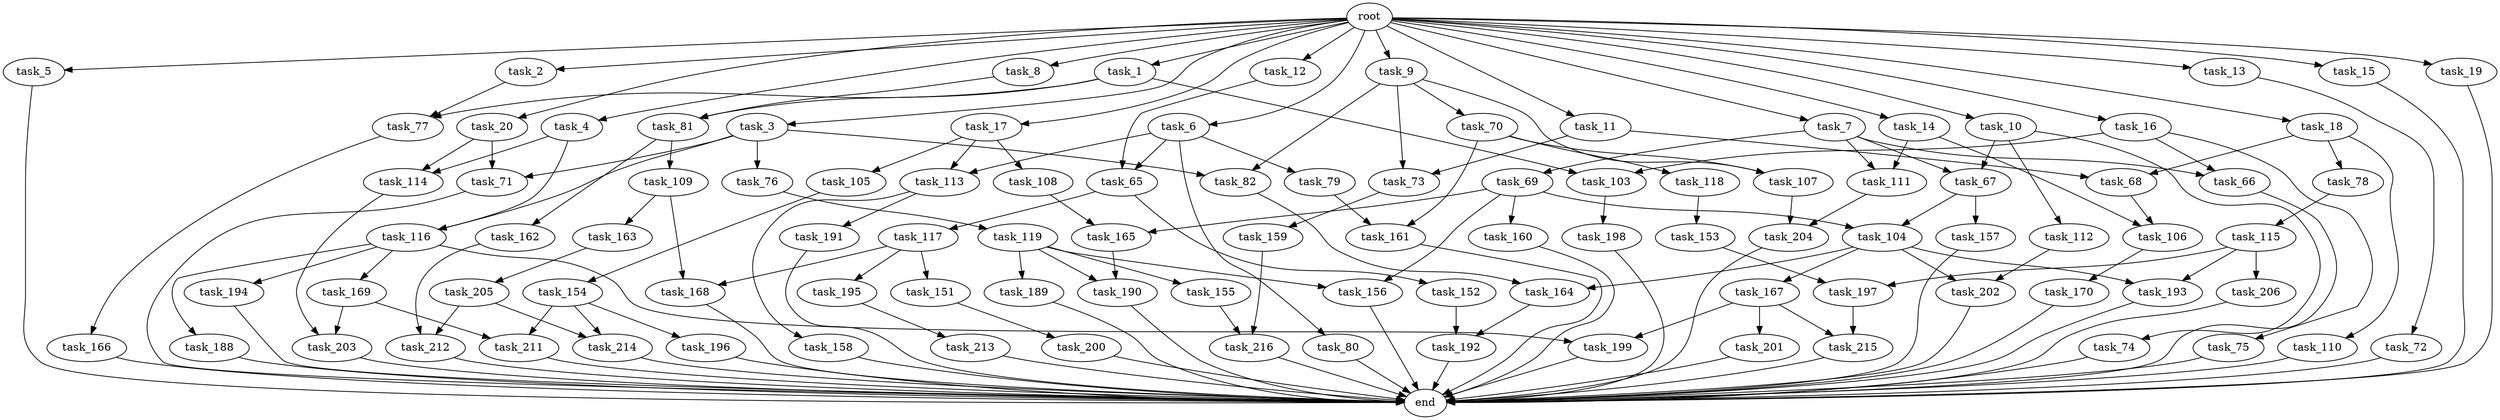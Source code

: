 digraph G {
  root [size="0.000000"];
  task_1 [size="10.240000"];
  task_2 [size="10.240000"];
  task_3 [size="10.240000"];
  task_4 [size="10.240000"];
  task_5 [size="10.240000"];
  task_6 [size="10.240000"];
  task_7 [size="10.240000"];
  task_8 [size="10.240000"];
  task_9 [size="10.240000"];
  task_10 [size="10.240000"];
  task_11 [size="10.240000"];
  task_12 [size="10.240000"];
  task_13 [size="10.240000"];
  task_14 [size="10.240000"];
  task_15 [size="10.240000"];
  task_16 [size="10.240000"];
  task_17 [size="10.240000"];
  task_18 [size="10.240000"];
  task_19 [size="10.240000"];
  task_20 [size="10.240000"];
  task_65 [size="1717986918.400000"];
  task_66 [size="13915694039.040001"];
  task_67 [size="8332236554.240000"];
  task_68 [size="6270652252.160000"];
  task_69 [size="6957847019.520000"];
  task_70 [size="8589934592.000000"];
  task_71 [size="9706626088.960001"];
  task_72 [size="8589934592.000000"];
  task_73 [size="9363028705.280001"];
  task_74 [size="1374389534.720000"];
  task_75 [size="6957847019.520000"];
  task_76 [size="5497558138.880000"];
  task_77 [size="8332236554.240000"];
  task_78 [size="5497558138.880000"];
  task_79 [size="343597383.680000"];
  task_80 [size="343597383.680000"];
  task_81 [size="2147483648.000000"];
  task_82 [size="14087492730.880001"];
  task_103 [size="8332236554.240000"];
  task_104 [size="2147483648.000000"];
  task_105 [size="343597383.680000"];
  task_106 [size="10050223472.639999"];
  task_107 [size="9363028705.280001"];
  task_108 [size="343597383.680000"];
  task_109 [size="8589934592.000000"];
  task_110 [size="5497558138.880000"];
  task_111 [size="10050223472.639999"];
  task_112 [size="1374389534.720000"];
  task_113 [size="687194767.360000"];
  task_114 [size="4552665333.760000"];
  task_115 [size="5497558138.880000"];
  task_116 [size="5841155522.560000"];
  task_117 [size="2147483648.000000"];
  task_118 [size="773094113.280000"];
  task_119 [size="343597383.680000"];
  task_151 [size="1374389534.720000"];
  task_152 [size="2147483648.000000"];
  task_153 [size="3092376453.120000"];
  task_154 [size="6957847019.520000"];
  task_155 [size="773094113.280000"];
  task_156 [size="1546188226.560000"];
  task_157 [size="1374389534.720000"];
  task_158 [size="8589934592.000000"];
  task_159 [size="2147483648.000000"];
  task_160 [size="773094113.280000"];
  task_161 [size="9363028705.280001"];
  task_162 [size="8589934592.000000"];
  task_163 [size="773094113.280000"];
  task_164 [size="8933531975.680000"];
  task_165 [size="2920577761.280000"];
  task_166 [size="3092376453.120000"];
  task_167 [size="343597383.680000"];
  task_168 [size="2147483648.000000"];
  task_169 [size="6957847019.520000"];
  task_170 [size="2147483648.000000"];
  task_188 [size="6957847019.520000"];
  task_189 [size="773094113.280000"];
  task_190 [size="1546188226.560000"];
  task_191 [size="8589934592.000000"];
  task_192 [size="1717986918.400000"];
  task_193 [size="7301444403.200000"];
  task_194 [size="6957847019.520000"];
  task_195 [size="1374389534.720000"];
  task_196 [size="2147483648.000000"];
  task_197 [size="7730941132.800000"];
  task_198 [size="3092376453.120000"];
  task_199 [size="7301444403.200000"];
  task_200 [size="1374389534.720000"];
  task_201 [size="343597383.680000"];
  task_202 [size="8933531975.680000"];
  task_203 [size="9706626088.960001"];
  task_204 [size="2748779069.440000"];
  task_205 [size="8589934592.000000"];
  task_206 [size="6957847019.520000"];
  task_211 [size="7645041786.880000"];
  task_212 [size="2147483648.000000"];
  task_213 [size="3092376453.120000"];
  task_214 [size="2920577761.280000"];
  task_215 [size="5841155522.560000"];
  task_216 [size="7645041786.880000"];
  end [size="0.000000"];

  root -> task_1 [size="1.000000"];
  root -> task_2 [size="1.000000"];
  root -> task_3 [size="1.000000"];
  root -> task_4 [size="1.000000"];
  root -> task_5 [size="1.000000"];
  root -> task_6 [size="1.000000"];
  root -> task_7 [size="1.000000"];
  root -> task_8 [size="1.000000"];
  root -> task_9 [size="1.000000"];
  root -> task_10 [size="1.000000"];
  root -> task_11 [size="1.000000"];
  root -> task_12 [size="1.000000"];
  root -> task_13 [size="1.000000"];
  root -> task_14 [size="1.000000"];
  root -> task_15 [size="1.000000"];
  root -> task_16 [size="1.000000"];
  root -> task_17 [size="1.000000"];
  root -> task_18 [size="1.000000"];
  root -> task_19 [size="1.000000"];
  root -> task_20 [size="1.000000"];
  task_1 -> task_77 [size="134217728.000000"];
  task_1 -> task_81 [size="134217728.000000"];
  task_1 -> task_103 [size="134217728.000000"];
  task_2 -> task_77 [size="679477248.000000"];
  task_3 -> task_71 [size="536870912.000000"];
  task_3 -> task_76 [size="536870912.000000"];
  task_3 -> task_82 [size="536870912.000000"];
  task_3 -> task_116 [size="536870912.000000"];
  task_4 -> task_114 [size="33554432.000000"];
  task_4 -> task_116 [size="33554432.000000"];
  task_5 -> end [size="1.000000"];
  task_6 -> task_65 [size="33554432.000000"];
  task_6 -> task_79 [size="33554432.000000"];
  task_6 -> task_80 [size="33554432.000000"];
  task_6 -> task_113 [size="33554432.000000"];
  task_7 -> task_66 [size="679477248.000000"];
  task_7 -> task_67 [size="679477248.000000"];
  task_7 -> task_69 [size="679477248.000000"];
  task_7 -> task_111 [size="679477248.000000"];
  task_8 -> task_81 [size="75497472.000000"];
  task_9 -> task_70 [size="838860800.000000"];
  task_9 -> task_73 [size="838860800.000000"];
  task_9 -> task_82 [size="838860800.000000"];
  task_9 -> task_107 [size="838860800.000000"];
  task_10 -> task_67 [size="134217728.000000"];
  task_10 -> task_74 [size="134217728.000000"];
  task_10 -> task_112 [size="134217728.000000"];
  task_11 -> task_68 [size="75497472.000000"];
  task_11 -> task_73 [size="75497472.000000"];
  task_12 -> task_65 [size="134217728.000000"];
  task_13 -> task_72 [size="838860800.000000"];
  task_14 -> task_106 [size="301989888.000000"];
  task_14 -> task_111 [size="301989888.000000"];
  task_15 -> end [size="1.000000"];
  task_16 -> task_66 [size="679477248.000000"];
  task_16 -> task_75 [size="679477248.000000"];
  task_16 -> task_103 [size="679477248.000000"];
  task_17 -> task_105 [size="33554432.000000"];
  task_17 -> task_108 [size="33554432.000000"];
  task_17 -> task_113 [size="33554432.000000"];
  task_18 -> task_68 [size="536870912.000000"];
  task_18 -> task_78 [size="536870912.000000"];
  task_18 -> task_110 [size="536870912.000000"];
  task_19 -> end [size="1.000000"];
  task_20 -> task_71 [size="411041792.000000"];
  task_20 -> task_114 [size="411041792.000000"];
  task_65 -> task_117 [size="209715200.000000"];
  task_65 -> task_152 [size="209715200.000000"];
  task_66 -> end [size="1.000000"];
  task_67 -> task_104 [size="134217728.000000"];
  task_67 -> task_157 [size="134217728.000000"];
  task_68 -> task_106 [size="679477248.000000"];
  task_69 -> task_104 [size="75497472.000000"];
  task_69 -> task_156 [size="75497472.000000"];
  task_69 -> task_160 [size="75497472.000000"];
  task_69 -> task_165 [size="75497472.000000"];
  task_70 -> task_107 [size="75497472.000000"];
  task_70 -> task_118 [size="75497472.000000"];
  task_70 -> task_161 [size="75497472.000000"];
  task_71 -> end [size="1.000000"];
  task_72 -> end [size="1.000000"];
  task_73 -> task_159 [size="209715200.000000"];
  task_74 -> end [size="1.000000"];
  task_75 -> end [size="1.000000"];
  task_76 -> task_119 [size="33554432.000000"];
  task_77 -> task_166 [size="301989888.000000"];
  task_78 -> task_115 [size="536870912.000000"];
  task_79 -> task_161 [size="838860800.000000"];
  task_80 -> end [size="1.000000"];
  task_81 -> task_109 [size="838860800.000000"];
  task_81 -> task_162 [size="838860800.000000"];
  task_82 -> task_164 [size="838860800.000000"];
  task_103 -> task_198 [size="301989888.000000"];
  task_104 -> task_164 [size="33554432.000000"];
  task_104 -> task_167 [size="33554432.000000"];
  task_104 -> task_193 [size="33554432.000000"];
  task_104 -> task_202 [size="33554432.000000"];
  task_105 -> task_154 [size="679477248.000000"];
  task_106 -> task_170 [size="209715200.000000"];
  task_107 -> task_204 [size="134217728.000000"];
  task_108 -> task_165 [size="209715200.000000"];
  task_109 -> task_163 [size="75497472.000000"];
  task_109 -> task_168 [size="75497472.000000"];
  task_110 -> end [size="1.000000"];
  task_111 -> task_204 [size="134217728.000000"];
  task_112 -> task_202 [size="838860800.000000"];
  task_113 -> task_158 [size="838860800.000000"];
  task_113 -> task_191 [size="838860800.000000"];
  task_114 -> task_203 [size="411041792.000000"];
  task_115 -> task_193 [size="679477248.000000"];
  task_115 -> task_197 [size="679477248.000000"];
  task_115 -> task_206 [size="679477248.000000"];
  task_116 -> task_169 [size="679477248.000000"];
  task_116 -> task_188 [size="679477248.000000"];
  task_116 -> task_194 [size="679477248.000000"];
  task_116 -> task_199 [size="679477248.000000"];
  task_117 -> task_151 [size="134217728.000000"];
  task_117 -> task_168 [size="134217728.000000"];
  task_117 -> task_195 [size="134217728.000000"];
  task_118 -> task_153 [size="301989888.000000"];
  task_119 -> task_155 [size="75497472.000000"];
  task_119 -> task_156 [size="75497472.000000"];
  task_119 -> task_189 [size="75497472.000000"];
  task_119 -> task_190 [size="75497472.000000"];
  task_151 -> task_200 [size="134217728.000000"];
  task_152 -> task_192 [size="134217728.000000"];
  task_153 -> task_197 [size="75497472.000000"];
  task_154 -> task_196 [size="209715200.000000"];
  task_154 -> task_211 [size="209715200.000000"];
  task_154 -> task_214 [size="209715200.000000"];
  task_155 -> task_216 [size="536870912.000000"];
  task_156 -> end [size="1.000000"];
  task_157 -> end [size="1.000000"];
  task_158 -> end [size="1.000000"];
  task_159 -> task_216 [size="209715200.000000"];
  task_160 -> end [size="1.000000"];
  task_161 -> end [size="1.000000"];
  task_162 -> task_212 [size="134217728.000000"];
  task_163 -> task_205 [size="838860800.000000"];
  task_164 -> task_192 [size="33554432.000000"];
  task_165 -> task_190 [size="75497472.000000"];
  task_166 -> end [size="1.000000"];
  task_167 -> task_199 [size="33554432.000000"];
  task_167 -> task_201 [size="33554432.000000"];
  task_167 -> task_215 [size="33554432.000000"];
  task_168 -> end [size="1.000000"];
  task_169 -> task_203 [size="536870912.000000"];
  task_169 -> task_211 [size="536870912.000000"];
  task_170 -> end [size="1.000000"];
  task_188 -> end [size="1.000000"];
  task_189 -> end [size="1.000000"];
  task_190 -> end [size="1.000000"];
  task_191 -> end [size="1.000000"];
  task_192 -> end [size="1.000000"];
  task_193 -> end [size="1.000000"];
  task_194 -> end [size="1.000000"];
  task_195 -> task_213 [size="301989888.000000"];
  task_196 -> end [size="1.000000"];
  task_197 -> task_215 [size="536870912.000000"];
  task_198 -> end [size="1.000000"];
  task_199 -> end [size="1.000000"];
  task_200 -> end [size="1.000000"];
  task_201 -> end [size="1.000000"];
  task_202 -> end [size="1.000000"];
  task_203 -> end [size="1.000000"];
  task_204 -> end [size="1.000000"];
  task_205 -> task_212 [size="75497472.000000"];
  task_205 -> task_214 [size="75497472.000000"];
  task_206 -> end [size="1.000000"];
  task_211 -> end [size="1.000000"];
  task_212 -> end [size="1.000000"];
  task_213 -> end [size="1.000000"];
  task_214 -> end [size="1.000000"];
  task_215 -> end [size="1.000000"];
  task_216 -> end [size="1.000000"];
}
